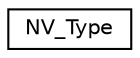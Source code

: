 digraph "Graphical Class Hierarchy"
{
 // LATEX_PDF_SIZE
  edge [fontname="Helvetica",fontsize="10",labelfontname="Helvetica",labelfontsize="10"];
  node [fontname="Helvetica",fontsize="10",shape=record];
  rankdir="LR";
  Node0 [label="NV_Type",height=0.2,width=0.4,color="black", fillcolor="white", style="filled",URL="$struct_n_v___type.html",tooltip=" "];
}
